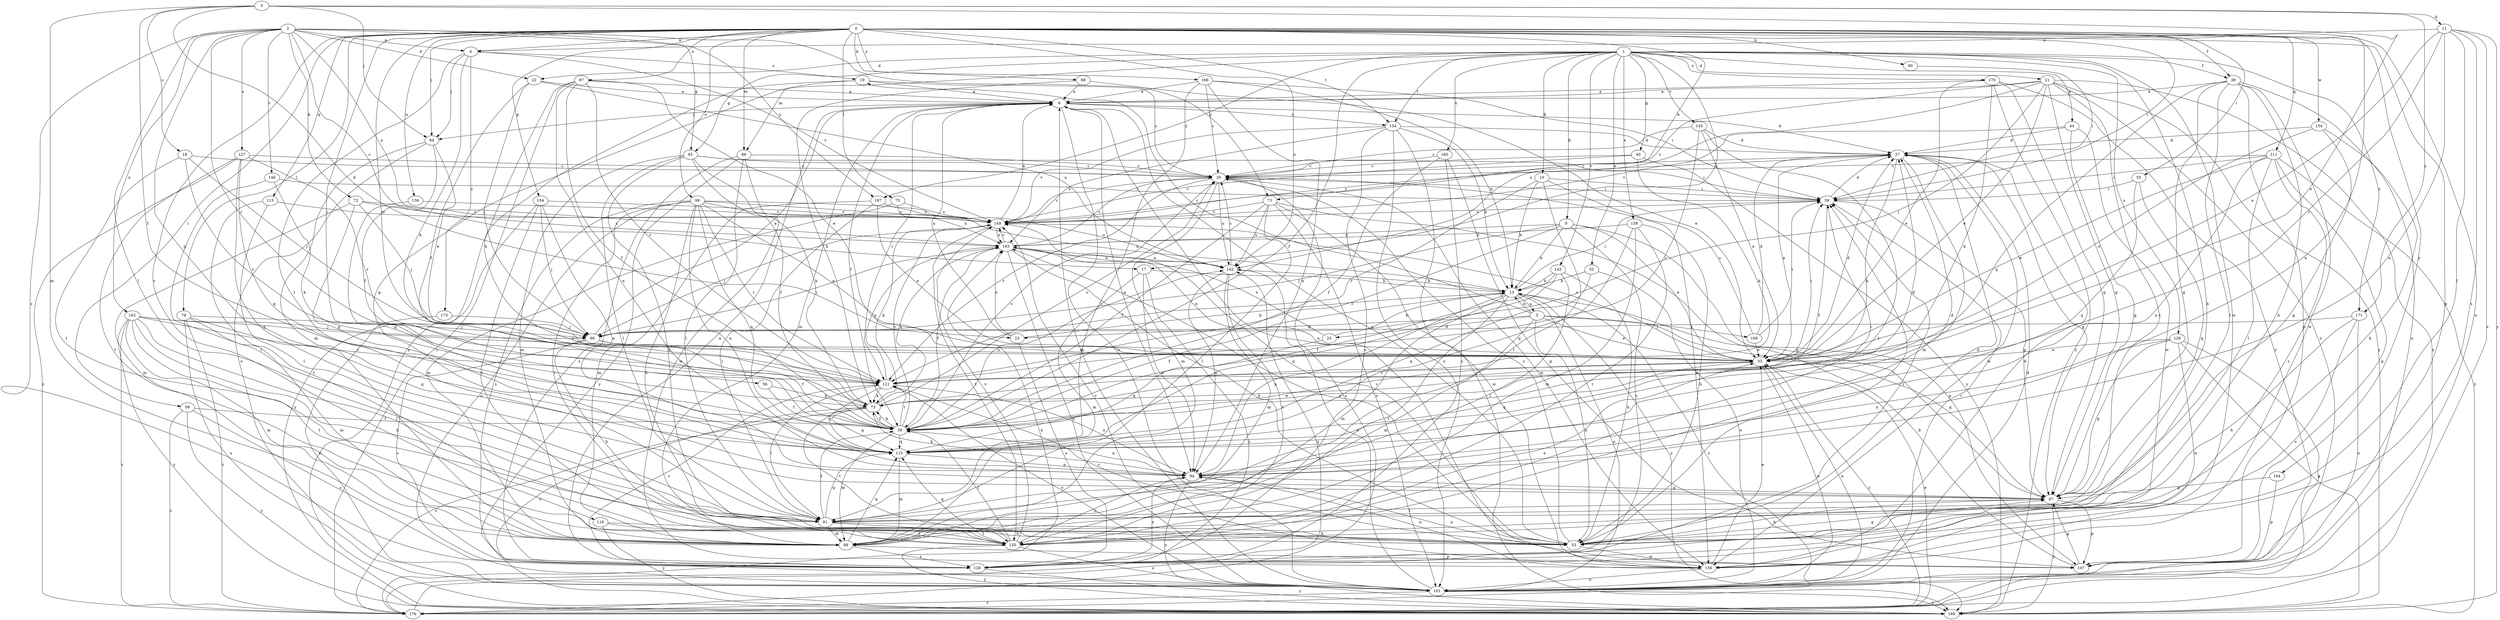strict digraph  {
0;
1;
2;
3;
4;
5;
6;
9;
10;
11;
13;
17;
18;
19;
20;
21;
22;
23;
25;
27;
32;
33;
38;
39;
40;
44;
45;
47;
53;
55;
56;
58;
59;
64;
66;
68;
71;
72;
73;
75;
79;
81;
86;
88;
90;
94;
97;
99;
101;
104;
107;
111;
113;
115;
116;
121;
126;
127;
128;
134;
135;
136;
142;
143;
145;
146;
149;
154;
156;
158;
160;
162;
163;
164;
166;
167;
168;
169;
170;
171;
173;
176;
0 -> 4  [label=a];
0 -> 38  [label=f];
0 -> 55  [label=i];
0 -> 56  [label=i];
0 -> 58  [label=i];
0 -> 59  [label=i];
0 -> 64  [label=j];
0 -> 68  [label=k];
0 -> 71  [label=k];
0 -> 75  [label=l];
0 -> 79  [label=l];
0 -> 86  [label=m];
0 -> 90  [label=n];
0 -> 94  [label=n];
0 -> 97  [label=o];
0 -> 99  [label=o];
0 -> 101  [label=o];
0 -> 104  [label=p];
0 -> 107  [label=p];
0 -> 111  [label=q];
0 -> 113  [label=q];
0 -> 116  [label=r];
0 -> 121  [label=r];
0 -> 134  [label=t];
0 -> 136  [label=u];
0 -> 142  [label=u];
0 -> 154  [label=w];
0 -> 164  [label=y];
0 -> 166  [label=y];
1 -> 9  [label=b];
1 -> 10  [label=b];
1 -> 17  [label=c];
1 -> 21  [label=d];
1 -> 22  [label=d];
1 -> 32  [label=e];
1 -> 38  [label=f];
1 -> 39  [label=f];
1 -> 40  [label=g];
1 -> 44  [label=g];
1 -> 45  [label=g];
1 -> 53  [label=h];
1 -> 86  [label=m];
1 -> 126  [label=s];
1 -> 134  [label=t];
1 -> 143  [label=v];
1 -> 145  [label=v];
1 -> 156  [label=w];
1 -> 158  [label=x];
1 -> 160  [label=x];
1 -> 167  [label=y];
1 -> 170  [label=z];
1 -> 171  [label=z];
2 -> 4  [label=a];
2 -> 17  [label=c];
2 -> 22  [label=d];
2 -> 45  [label=g];
2 -> 71  [label=k];
2 -> 72  [label=k];
2 -> 81  [label=l];
2 -> 115  [label=q];
2 -> 121  [label=r];
2 -> 127  [label=s];
2 -> 128  [label=s];
2 -> 146  [label=v];
2 -> 162  [label=x];
2 -> 163  [label=x];
2 -> 167  [label=y];
3 -> 11  [label=b];
3 -> 18  [label=c];
3 -> 23  [label=d];
3 -> 33  [label=e];
3 -> 39  [label=f];
3 -> 64  [label=j];
3 -> 88  [label=m];
3 -> 171  [label=z];
4 -> 19  [label=c];
4 -> 64  [label=j];
4 -> 73  [label=k];
4 -> 81  [label=l];
4 -> 149  [label=v];
4 -> 173  [label=z];
5 -> 13  [label=b];
5 -> 19  [label=c];
5 -> 23  [label=d];
5 -> 25  [label=d];
5 -> 33  [label=e];
5 -> 47  [label=g];
5 -> 53  [label=h];
5 -> 88  [label=m];
5 -> 168  [label=y];
6 -> 27  [label=d];
6 -> 39  [label=f];
6 -> 64  [label=j];
6 -> 88  [label=m];
6 -> 94  [label=n];
6 -> 101  [label=o];
6 -> 121  [label=r];
6 -> 134  [label=t];
9 -> 13  [label=b];
9 -> 33  [label=e];
9 -> 66  [label=j];
9 -> 107  [label=p];
9 -> 121  [label=r];
9 -> 128  [label=s];
9 -> 163  [label=x];
10 -> 13  [label=b];
10 -> 59  [label=i];
10 -> 81  [label=l];
10 -> 121  [label=r];
10 -> 156  [label=w];
11 -> 4  [label=a];
11 -> 33  [label=e];
11 -> 81  [label=l];
11 -> 94  [label=n];
11 -> 121  [label=r];
11 -> 128  [label=s];
11 -> 169  [label=y];
11 -> 176  [label=z];
13 -> 5  [label=a];
13 -> 39  [label=f];
13 -> 59  [label=i];
13 -> 88  [label=m];
13 -> 94  [label=n];
13 -> 101  [label=o];
13 -> 135  [label=t];
13 -> 169  [label=y];
13 -> 176  [label=z];
17 -> 13  [label=b];
17 -> 88  [label=m];
17 -> 94  [label=n];
17 -> 176  [label=z];
18 -> 20  [label=c];
18 -> 66  [label=j];
18 -> 81  [label=l];
18 -> 121  [label=r];
19 -> 6  [label=a];
19 -> 20  [label=c];
19 -> 47  [label=g];
19 -> 73  [label=k];
20 -> 59  [label=i];
20 -> 88  [label=m];
20 -> 121  [label=r];
20 -> 142  [label=u];
20 -> 149  [label=v];
20 -> 156  [label=w];
20 -> 176  [label=z];
21 -> 6  [label=a];
21 -> 33  [label=e];
21 -> 47  [label=g];
21 -> 66  [label=j];
21 -> 101  [label=o];
21 -> 135  [label=t];
21 -> 142  [label=u];
21 -> 149  [label=v];
21 -> 169  [label=y];
21 -> 176  [label=z];
22 -> 6  [label=a];
22 -> 39  [label=f];
22 -> 66  [label=j];
22 -> 142  [label=u];
23 -> 6  [label=a];
23 -> 13  [label=b];
23 -> 128  [label=s];
23 -> 163  [label=x];
25 -> 13  [label=b];
25 -> 115  [label=q];
25 -> 163  [label=x];
27 -> 20  [label=c];
27 -> 33  [label=e];
27 -> 47  [label=g];
27 -> 73  [label=k];
27 -> 88  [label=m];
27 -> 149  [label=v];
27 -> 156  [label=w];
32 -> 13  [label=b];
32 -> 101  [label=o];
32 -> 115  [label=q];
33 -> 27  [label=d];
33 -> 59  [label=i];
33 -> 101  [label=o];
33 -> 115  [label=q];
33 -> 121  [label=r];
33 -> 149  [label=v];
33 -> 176  [label=z];
38 -> 6  [label=a];
38 -> 47  [label=g];
38 -> 53  [label=h];
38 -> 101  [label=o];
38 -> 107  [label=p];
38 -> 115  [label=q];
38 -> 135  [label=t];
38 -> 156  [label=w];
39 -> 20  [label=c];
39 -> 27  [label=d];
39 -> 33  [label=e];
39 -> 73  [label=k];
39 -> 88  [label=m];
39 -> 94  [label=n];
39 -> 115  [label=q];
39 -> 121  [label=r];
39 -> 142  [label=u];
39 -> 149  [label=v];
40 -> 20  [label=c];
40 -> 73  [label=k];
40 -> 149  [label=v];
40 -> 169  [label=y];
44 -> 27  [label=d];
44 -> 47  [label=g];
44 -> 149  [label=v];
44 -> 156  [label=w];
45 -> 20  [label=c];
45 -> 39  [label=f];
45 -> 53  [label=h];
45 -> 59  [label=i];
45 -> 73  [label=k];
45 -> 81  [label=l];
45 -> 88  [label=m];
47 -> 53  [label=h];
47 -> 81  [label=l];
47 -> 107  [label=p];
47 -> 169  [label=y];
53 -> 6  [label=a];
53 -> 20  [label=c];
53 -> 27  [label=d];
53 -> 47  [label=g];
53 -> 59  [label=i];
53 -> 121  [label=r];
53 -> 149  [label=v];
53 -> 156  [label=w];
53 -> 163  [label=x];
55 -> 47  [label=g];
55 -> 59  [label=i];
55 -> 115  [label=q];
56 -> 39  [label=f];
56 -> 73  [label=k];
58 -> 39  [label=f];
58 -> 128  [label=s];
58 -> 169  [label=y];
58 -> 176  [label=z];
59 -> 27  [label=d];
59 -> 39  [label=f];
59 -> 47  [label=g];
59 -> 149  [label=v];
64 -> 33  [label=e];
64 -> 39  [label=f];
64 -> 88  [label=m];
64 -> 101  [label=o];
66 -> 6  [label=a];
66 -> 33  [label=e];
66 -> 39  [label=f];
66 -> 53  [label=h];
66 -> 128  [label=s];
68 -> 6  [label=a];
68 -> 33  [label=e];
68 -> 73  [label=k];
71 -> 39  [label=f];
71 -> 47  [label=g];
71 -> 81  [label=l];
71 -> 101  [label=o];
71 -> 142  [label=u];
71 -> 149  [label=v];
71 -> 156  [label=w];
72 -> 66  [label=j];
72 -> 88  [label=m];
72 -> 115  [label=q];
72 -> 149  [label=v];
72 -> 163  [label=x];
73 -> 20  [label=c];
73 -> 39  [label=f];
73 -> 101  [label=o];
73 -> 115  [label=q];
73 -> 135  [label=t];
73 -> 163  [label=x];
73 -> 176  [label=z];
75 -> 88  [label=m];
75 -> 149  [label=v];
75 -> 163  [label=x];
79 -> 66  [label=j];
79 -> 88  [label=m];
79 -> 101  [label=o];
79 -> 115  [label=q];
79 -> 176  [label=z];
81 -> 39  [label=f];
81 -> 53  [label=h];
81 -> 88  [label=m];
81 -> 115  [label=q];
81 -> 135  [label=t];
86 -> 20  [label=c];
86 -> 81  [label=l];
86 -> 128  [label=s];
86 -> 156  [label=w];
86 -> 169  [label=y];
88 -> 107  [label=p];
88 -> 115  [label=q];
88 -> 128  [label=s];
90 -> 59  [label=i];
94 -> 27  [label=d];
94 -> 47  [label=g];
94 -> 73  [label=k];
94 -> 128  [label=s];
94 -> 169  [label=y];
97 -> 6  [label=a];
97 -> 33  [label=e];
97 -> 39  [label=f];
97 -> 94  [label=n];
97 -> 121  [label=r];
97 -> 169  [label=y];
97 -> 176  [label=z];
99 -> 13  [label=b];
99 -> 33  [label=e];
99 -> 53  [label=h];
99 -> 94  [label=n];
99 -> 101  [label=o];
99 -> 115  [label=q];
99 -> 121  [label=r];
99 -> 128  [label=s];
99 -> 135  [label=t];
99 -> 142  [label=u];
99 -> 149  [label=v];
101 -> 6  [label=a];
101 -> 27  [label=d];
101 -> 33  [label=e];
101 -> 59  [label=i];
101 -> 142  [label=u];
101 -> 169  [label=y];
101 -> 176  [label=z];
104 -> 66  [label=j];
104 -> 94  [label=n];
104 -> 135  [label=t];
104 -> 149  [label=v];
104 -> 169  [label=y];
107 -> 13  [label=b];
107 -> 47  [label=g];
107 -> 94  [label=n];
111 -> 20  [label=c];
111 -> 33  [label=e];
111 -> 59  [label=i];
111 -> 81  [label=l];
111 -> 94  [label=n];
111 -> 107  [label=p];
111 -> 128  [label=s];
111 -> 169  [label=y];
113 -> 81  [label=l];
113 -> 135  [label=t];
113 -> 149  [label=v];
115 -> 59  [label=i];
115 -> 88  [label=m];
115 -> 94  [label=n];
116 -> 53  [label=h];
116 -> 135  [label=t];
116 -> 169  [label=y];
121 -> 73  [label=k];
121 -> 81  [label=l];
121 -> 94  [label=n];
121 -> 101  [label=o];
121 -> 115  [label=q];
121 -> 163  [label=x];
126 -> 33  [label=e];
126 -> 47  [label=g];
126 -> 94  [label=n];
126 -> 156  [label=w];
126 -> 169  [label=y];
126 -> 176  [label=z];
127 -> 20  [label=c];
127 -> 47  [label=g];
127 -> 115  [label=q];
127 -> 121  [label=r];
127 -> 135  [label=t];
127 -> 176  [label=z];
128 -> 6  [label=a];
128 -> 59  [label=i];
128 -> 121  [label=r];
128 -> 169  [label=y];
134 -> 13  [label=b];
134 -> 27  [label=d];
134 -> 101  [label=o];
134 -> 128  [label=s];
134 -> 149  [label=v];
134 -> 163  [label=x];
134 -> 169  [label=y];
135 -> 33  [label=e];
135 -> 39  [label=f];
135 -> 94  [label=n];
135 -> 101  [label=o];
135 -> 115  [label=q];
135 -> 149  [label=v];
135 -> 169  [label=y];
136 -> 115  [label=q];
136 -> 149  [label=v];
142 -> 13  [label=b];
142 -> 20  [label=c];
142 -> 88  [label=m];
142 -> 94  [label=n];
142 -> 135  [label=t];
142 -> 163  [label=x];
143 -> 13  [label=b];
143 -> 39  [label=f];
143 -> 53  [label=h];
143 -> 81  [label=l];
143 -> 115  [label=q];
145 -> 20  [label=c];
145 -> 27  [label=d];
145 -> 33  [label=e];
145 -> 121  [label=r];
145 -> 135  [label=t];
146 -> 59  [label=i];
146 -> 73  [label=k];
146 -> 81  [label=l];
149 -> 6  [label=a];
149 -> 66  [label=j];
149 -> 73  [label=k];
149 -> 135  [label=t];
149 -> 163  [label=x];
154 -> 27  [label=d];
154 -> 33  [label=e];
154 -> 47  [label=g];
154 -> 53  [label=h];
156 -> 6  [label=a];
156 -> 27  [label=d];
156 -> 33  [label=e];
156 -> 94  [label=n];
156 -> 101  [label=o];
156 -> 149  [label=v];
158 -> 53  [label=h];
158 -> 88  [label=m];
158 -> 115  [label=q];
158 -> 135  [label=t];
158 -> 163  [label=x];
160 -> 20  [label=c];
160 -> 39  [label=f];
160 -> 107  [label=p];
160 -> 128  [label=s];
162 -> 33  [label=e];
162 -> 53  [label=h];
162 -> 66  [label=j];
162 -> 81  [label=l];
162 -> 88  [label=m];
162 -> 121  [label=r];
162 -> 135  [label=t];
162 -> 169  [label=y];
162 -> 176  [label=z];
163 -> 20  [label=c];
163 -> 33  [label=e];
163 -> 39  [label=f];
163 -> 53  [label=h];
163 -> 66  [label=j];
163 -> 101  [label=o];
163 -> 142  [label=u];
163 -> 149  [label=v];
164 -> 47  [label=g];
164 -> 107  [label=p];
166 -> 6  [label=a];
166 -> 13  [label=b];
166 -> 20  [label=c];
166 -> 59  [label=i];
166 -> 81  [label=l];
166 -> 94  [label=n];
167 -> 33  [label=e];
167 -> 81  [label=l];
167 -> 88  [label=m];
167 -> 149  [label=v];
168 -> 20  [label=c];
168 -> 27  [label=d];
168 -> 33  [label=e];
168 -> 59  [label=i];
170 -> 6  [label=a];
170 -> 33  [label=e];
170 -> 47  [label=g];
170 -> 73  [label=k];
170 -> 169  [label=y];
170 -> 176  [label=z];
171 -> 53  [label=h];
171 -> 66  [label=j];
171 -> 101  [label=o];
171 -> 128  [label=s];
173 -> 66  [label=j];
173 -> 101  [label=o];
176 -> 33  [label=e];
176 -> 142  [label=u];
176 -> 163  [label=x];
}
